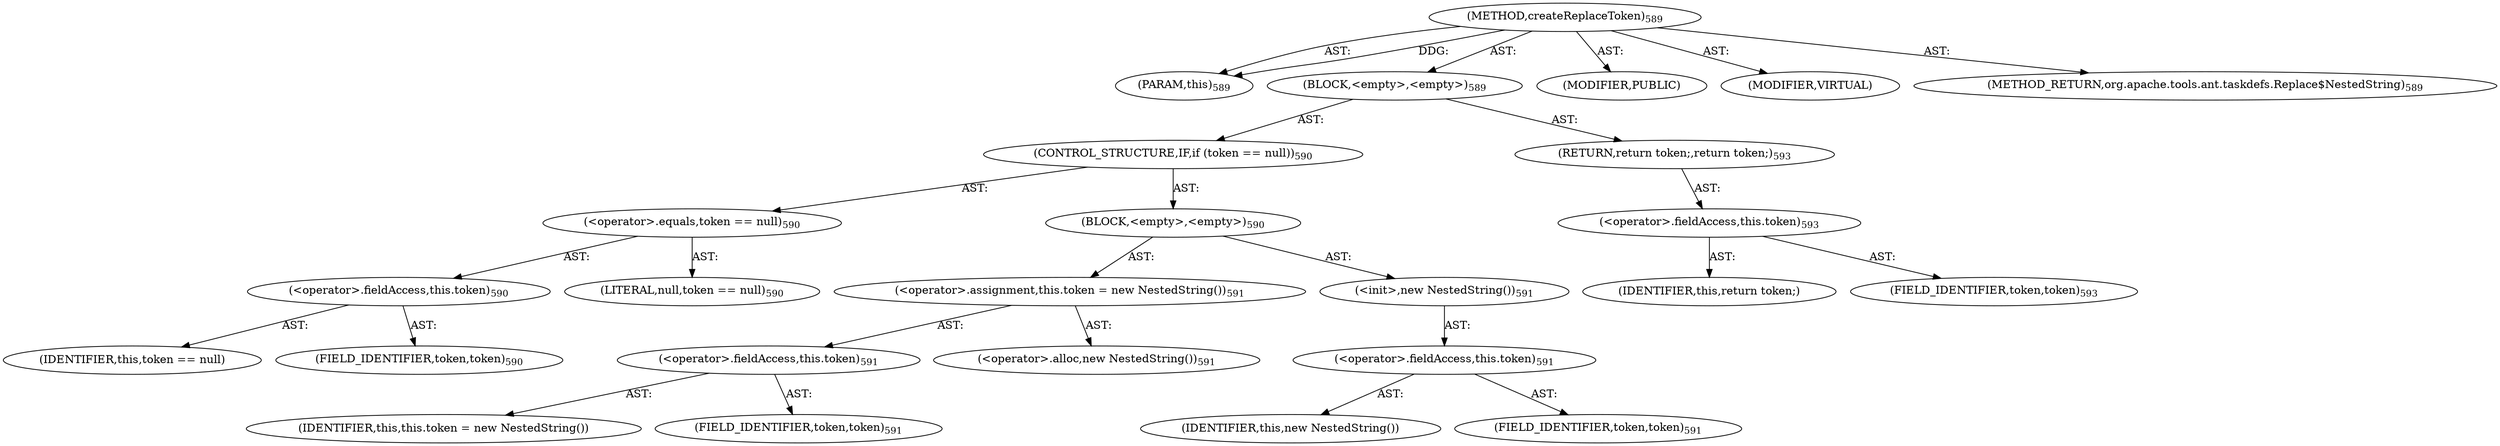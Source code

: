 digraph "createReplaceToken" {  
"111669149721" [label = <(METHOD,createReplaceToken)<SUB>589</SUB>> ]
"115964117034" [label = <(PARAM,this)<SUB>589</SUB>> ]
"25769803868" [label = <(BLOCK,&lt;empty&gt;,&lt;empty&gt;)<SUB>589</SUB>> ]
"47244640302" [label = <(CONTROL_STRUCTURE,IF,if (token == null))<SUB>590</SUB>> ]
"30064771499" [label = <(&lt;operator&gt;.equals,token == null)<SUB>590</SUB>> ]
"30064771500" [label = <(&lt;operator&gt;.fieldAccess,this.token)<SUB>590</SUB>> ]
"68719477071" [label = <(IDENTIFIER,this,token == null)> ]
"55834574942" [label = <(FIELD_IDENTIFIER,token,token)<SUB>590</SUB>> ]
"90194313313" [label = <(LITERAL,null,token == null)<SUB>590</SUB>> ]
"25769803869" [label = <(BLOCK,&lt;empty&gt;,&lt;empty&gt;)<SUB>590</SUB>> ]
"30064771501" [label = <(&lt;operator&gt;.assignment,this.token = new NestedString())<SUB>591</SUB>> ]
"30064771502" [label = <(&lt;operator&gt;.fieldAccess,this.token)<SUB>591</SUB>> ]
"68719477072" [label = <(IDENTIFIER,this,this.token = new NestedString())> ]
"55834574943" [label = <(FIELD_IDENTIFIER,token,token)<SUB>591</SUB>> ]
"30064771503" [label = <(&lt;operator&gt;.alloc,new NestedString())<SUB>591</SUB>> ]
"30064771504" [label = <(&lt;init&gt;,new NestedString())<SUB>591</SUB>> ]
"30064771505" [label = <(&lt;operator&gt;.fieldAccess,this.token)<SUB>591</SUB>> ]
"68719477073" [label = <(IDENTIFIER,this,new NestedString())> ]
"55834574944" [label = <(FIELD_IDENTIFIER,token,token)<SUB>591</SUB>> ]
"146028888074" [label = <(RETURN,return token;,return token;)<SUB>593</SUB>> ]
"30064771506" [label = <(&lt;operator&gt;.fieldAccess,this.token)<SUB>593</SUB>> ]
"68719477074" [label = <(IDENTIFIER,this,return token;)> ]
"55834574945" [label = <(FIELD_IDENTIFIER,token,token)<SUB>593</SUB>> ]
"133143986245" [label = <(MODIFIER,PUBLIC)> ]
"133143986246" [label = <(MODIFIER,VIRTUAL)> ]
"128849018905" [label = <(METHOD_RETURN,org.apache.tools.ant.taskdefs.Replace$NestedString)<SUB>589</SUB>> ]
  "111669149721" -> "115964117034"  [ label = "AST: "] 
  "111669149721" -> "25769803868"  [ label = "AST: "] 
  "111669149721" -> "133143986245"  [ label = "AST: "] 
  "111669149721" -> "133143986246"  [ label = "AST: "] 
  "111669149721" -> "128849018905"  [ label = "AST: "] 
  "25769803868" -> "47244640302"  [ label = "AST: "] 
  "25769803868" -> "146028888074"  [ label = "AST: "] 
  "47244640302" -> "30064771499"  [ label = "AST: "] 
  "47244640302" -> "25769803869"  [ label = "AST: "] 
  "30064771499" -> "30064771500"  [ label = "AST: "] 
  "30064771499" -> "90194313313"  [ label = "AST: "] 
  "30064771500" -> "68719477071"  [ label = "AST: "] 
  "30064771500" -> "55834574942"  [ label = "AST: "] 
  "25769803869" -> "30064771501"  [ label = "AST: "] 
  "25769803869" -> "30064771504"  [ label = "AST: "] 
  "30064771501" -> "30064771502"  [ label = "AST: "] 
  "30064771501" -> "30064771503"  [ label = "AST: "] 
  "30064771502" -> "68719477072"  [ label = "AST: "] 
  "30064771502" -> "55834574943"  [ label = "AST: "] 
  "30064771504" -> "30064771505"  [ label = "AST: "] 
  "30064771505" -> "68719477073"  [ label = "AST: "] 
  "30064771505" -> "55834574944"  [ label = "AST: "] 
  "146028888074" -> "30064771506"  [ label = "AST: "] 
  "30064771506" -> "68719477074"  [ label = "AST: "] 
  "30064771506" -> "55834574945"  [ label = "AST: "] 
  "111669149721" -> "115964117034"  [ label = "DDG: "] 
}

